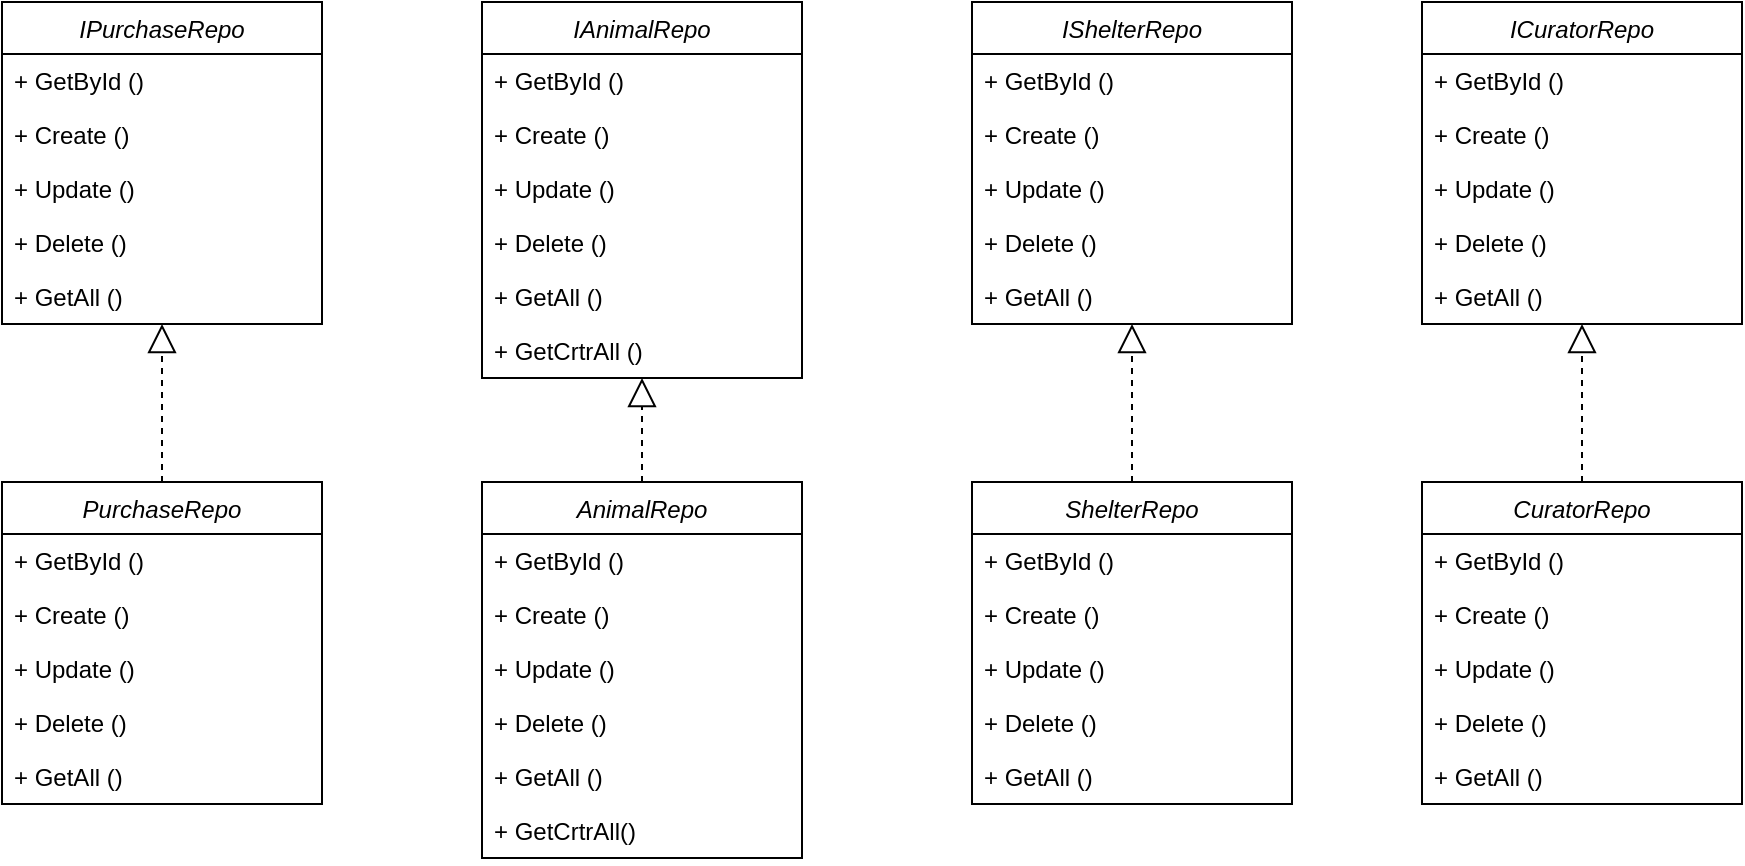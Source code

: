 <mxfile version="21.5.0" type="device">
  <diagram id="e6X06jenNM8Ow558dpSg" name="Page-1">
    <mxGraphModel dx="1900" dy="573" grid="1" gridSize="10" guides="1" tooltips="1" connect="1" arrows="1" fold="1" page="1" pageScale="1" pageWidth="850" pageHeight="1100" math="0" shadow="0">
      <root>
        <mxCell id="0" />
        <mxCell id="1" parent="0" />
        <mxCell id="40" value="IShelterRepo" style="swimlane;fontStyle=2;align=center;verticalAlign=top;childLayout=stackLayout;horizontal=1;startSize=26;horizontalStack=0;resizeParent=1;resizeLast=0;collapsible=1;marginBottom=0;rounded=0;shadow=0;strokeWidth=1;" parent="1" vertex="1">
          <mxGeometry x="345" y="650" width="160" height="161" as="geometry">
            <mxRectangle x="220" y="120" width="160" height="26" as="alternateBounds" />
          </mxGeometry>
        </mxCell>
        <mxCell id="41" value="+ GetById ()" style="text;align=left;verticalAlign=top;spacingLeft=4;spacingRight=4;overflow=hidden;rotatable=0;points=[[0,0.5],[1,0.5]];portConstraint=eastwest;rounded=0;shadow=0;html=0;" parent="40" vertex="1">
          <mxGeometry y="26" width="160" height="27" as="geometry" />
        </mxCell>
        <mxCell id="45" value="+ Create ()" style="text;align=left;verticalAlign=top;spacingLeft=4;spacingRight=4;overflow=hidden;rotatable=0;points=[[0,0.5],[1,0.5]];portConstraint=eastwest;rounded=0;shadow=0;html=0;" parent="40" vertex="1">
          <mxGeometry y="53" width="160" height="27" as="geometry" />
        </mxCell>
        <mxCell id="44" value="+ Update ()" style="text;align=left;verticalAlign=top;spacingLeft=4;spacingRight=4;overflow=hidden;rotatable=0;points=[[0,0.5],[1,0.5]];portConstraint=eastwest;rounded=0;shadow=0;html=0;" parent="40" vertex="1">
          <mxGeometry y="80" width="160" height="27" as="geometry" />
        </mxCell>
        <mxCell id="43" value="+ Delete ()" style="text;align=left;verticalAlign=top;spacingLeft=4;spacingRight=4;overflow=hidden;rotatable=0;points=[[0,0.5],[1,0.5]];portConstraint=eastwest;rounded=0;shadow=0;html=0;" parent="40" vertex="1">
          <mxGeometry y="107" width="160" height="27" as="geometry" />
        </mxCell>
        <mxCell id="46" value="+ GetAll ()" style="text;align=left;verticalAlign=top;spacingLeft=4;spacingRight=4;overflow=hidden;rotatable=0;points=[[0,0.5],[1,0.5]];portConstraint=eastwest;rounded=0;shadow=0;html=0;" parent="40" vertex="1">
          <mxGeometry y="134" width="160" height="27" as="geometry" />
        </mxCell>
        <mxCell id="47" value="ShelterRepo" style="swimlane;fontStyle=2;align=center;verticalAlign=top;childLayout=stackLayout;horizontal=1;startSize=26;horizontalStack=0;resizeParent=1;resizeLast=0;collapsible=1;marginBottom=0;rounded=0;shadow=0;strokeWidth=1;" parent="1" vertex="1">
          <mxGeometry x="345" y="890" width="160" height="161" as="geometry">
            <mxRectangle x="220" y="120" width="160" height="26" as="alternateBounds" />
          </mxGeometry>
        </mxCell>
        <mxCell id="53" value="+ GetById ()" style="text;align=left;verticalAlign=top;spacingLeft=4;spacingRight=4;overflow=hidden;rotatable=0;points=[[0,0.5],[1,0.5]];portConstraint=eastwest;rounded=0;shadow=0;html=0;" parent="47" vertex="1">
          <mxGeometry y="26" width="160" height="27" as="geometry" />
        </mxCell>
        <mxCell id="51" value="+ Create ()" style="text;align=left;verticalAlign=top;spacingLeft=4;spacingRight=4;overflow=hidden;rotatable=0;points=[[0,0.5],[1,0.5]];portConstraint=eastwest;rounded=0;shadow=0;html=0;" parent="47" vertex="1">
          <mxGeometry y="53" width="160" height="27" as="geometry" />
        </mxCell>
        <mxCell id="50" value="+ Update ()" style="text;align=left;verticalAlign=top;spacingLeft=4;spacingRight=4;overflow=hidden;rotatable=0;points=[[0,0.5],[1,0.5]];portConstraint=eastwest;rounded=0;shadow=0;html=0;" parent="47" vertex="1">
          <mxGeometry y="80" width="160" height="27" as="geometry" />
        </mxCell>
        <mxCell id="49" value="+ Delete ()" style="text;align=left;verticalAlign=top;spacingLeft=4;spacingRight=4;overflow=hidden;rotatable=0;points=[[0,0.5],[1,0.5]];portConstraint=eastwest;rounded=0;shadow=0;html=0;" parent="47" vertex="1">
          <mxGeometry y="107" width="160" height="27" as="geometry" />
        </mxCell>
        <mxCell id="52" value="+ GetAll ()" style="text;align=left;verticalAlign=top;spacingLeft=4;spacingRight=4;overflow=hidden;rotatable=0;points=[[0,0.5],[1,0.5]];portConstraint=eastwest;rounded=0;shadow=0;html=0;" parent="47" vertex="1">
          <mxGeometry y="134" width="160" height="27" as="geometry" />
        </mxCell>
        <mxCell id="54" value="" style="endArrow=block;dashed=1;endFill=0;endSize=12;html=1;entryX=0.5;entryY=1;entryDx=0;entryDy=0;exitX=0.5;exitY=0;exitDx=0;exitDy=0;" parent="1" source="47" target="40" edge="1">
          <mxGeometry width="160" relative="1" as="geometry">
            <mxPoint x="525" y="920" as="sourcePoint" />
            <mxPoint x="685" y="920" as="targetPoint" />
          </mxGeometry>
        </mxCell>
        <mxCell id="56" value="ICuratorRepo" style="swimlane;fontStyle=2;align=center;verticalAlign=top;childLayout=stackLayout;horizontal=1;startSize=26;horizontalStack=0;resizeParent=1;resizeLast=0;collapsible=1;marginBottom=0;rounded=0;shadow=0;strokeWidth=1;" parent="1" vertex="1">
          <mxGeometry x="570" y="650" width="160" height="161" as="geometry">
            <mxRectangle x="220" y="120" width="160" height="26" as="alternateBounds" />
          </mxGeometry>
        </mxCell>
        <mxCell id="57" value="+ GetById ()" style="text;align=left;verticalAlign=top;spacingLeft=4;spacingRight=4;overflow=hidden;rotatable=0;points=[[0,0.5],[1,0.5]];portConstraint=eastwest;rounded=0;shadow=0;html=0;" parent="56" vertex="1">
          <mxGeometry y="26" width="160" height="27" as="geometry" />
        </mxCell>
        <mxCell id="61" value="+ Create ()" style="text;align=left;verticalAlign=top;spacingLeft=4;spacingRight=4;overflow=hidden;rotatable=0;points=[[0,0.5],[1,0.5]];portConstraint=eastwest;rounded=0;shadow=0;html=0;" parent="56" vertex="1">
          <mxGeometry y="53" width="160" height="27" as="geometry" />
        </mxCell>
        <mxCell id="60" value="+ Update ()" style="text;align=left;verticalAlign=top;spacingLeft=4;spacingRight=4;overflow=hidden;rotatable=0;points=[[0,0.5],[1,0.5]];portConstraint=eastwest;rounded=0;shadow=0;html=0;" parent="56" vertex="1">
          <mxGeometry y="80" width="160" height="27" as="geometry" />
        </mxCell>
        <mxCell id="59" value="+ Delete ()" style="text;align=left;verticalAlign=top;spacingLeft=4;spacingRight=4;overflow=hidden;rotatable=0;points=[[0,0.5],[1,0.5]];portConstraint=eastwest;rounded=0;shadow=0;html=0;" parent="56" vertex="1">
          <mxGeometry y="107" width="160" height="27" as="geometry" />
        </mxCell>
        <mxCell id="62" value="+ GetAll ()" style="text;align=left;verticalAlign=top;spacingLeft=4;spacingRight=4;overflow=hidden;rotatable=0;points=[[0,0.5],[1,0.5]];portConstraint=eastwest;rounded=0;shadow=0;html=0;" parent="56" vertex="1">
          <mxGeometry y="134" width="160" height="27" as="geometry" />
        </mxCell>
        <mxCell id="63" value="CuratorRepo" style="swimlane;fontStyle=2;align=center;verticalAlign=top;childLayout=stackLayout;horizontal=1;startSize=26;horizontalStack=0;resizeParent=1;resizeLast=0;collapsible=1;marginBottom=0;rounded=0;shadow=0;strokeWidth=1;" parent="1" vertex="1">
          <mxGeometry x="570" y="890" width="160" height="161" as="geometry">
            <mxRectangle x="220" y="120" width="160" height="26" as="alternateBounds" />
          </mxGeometry>
        </mxCell>
        <mxCell id="64" value="+ GetById ()" style="text;align=left;verticalAlign=top;spacingLeft=4;spacingRight=4;overflow=hidden;rotatable=0;points=[[0,0.5],[1,0.5]];portConstraint=eastwest;rounded=0;shadow=0;html=0;" parent="63" vertex="1">
          <mxGeometry y="26" width="160" height="27" as="geometry" />
        </mxCell>
        <mxCell id="68" value="+ Create ()" style="text;align=left;verticalAlign=top;spacingLeft=4;spacingRight=4;overflow=hidden;rotatable=0;points=[[0,0.5],[1,0.5]];portConstraint=eastwest;rounded=0;shadow=0;html=0;" parent="63" vertex="1">
          <mxGeometry y="53" width="160" height="27" as="geometry" />
        </mxCell>
        <mxCell id="67" value="+ Update ()" style="text;align=left;verticalAlign=top;spacingLeft=4;spacingRight=4;overflow=hidden;rotatable=0;points=[[0,0.5],[1,0.5]];portConstraint=eastwest;rounded=0;shadow=0;html=0;" parent="63" vertex="1">
          <mxGeometry y="80" width="160" height="27" as="geometry" />
        </mxCell>
        <mxCell id="66" value="+ Delete ()" style="text;align=left;verticalAlign=top;spacingLeft=4;spacingRight=4;overflow=hidden;rotatable=0;points=[[0,0.5],[1,0.5]];portConstraint=eastwest;rounded=0;shadow=0;html=0;" parent="63" vertex="1">
          <mxGeometry y="107" width="160" height="27" as="geometry" />
        </mxCell>
        <mxCell id="69" value="+ GetAll ()" style="text;align=left;verticalAlign=top;spacingLeft=4;spacingRight=4;overflow=hidden;rotatable=0;points=[[0,0.5],[1,0.5]];portConstraint=eastwest;rounded=0;shadow=0;html=0;" parent="63" vertex="1">
          <mxGeometry y="134" width="160" height="27" as="geometry" />
        </mxCell>
        <mxCell id="70" value="" style="endArrow=block;dashed=1;endFill=0;endSize=12;html=1;entryX=0.5;entryY=1;entryDx=0;entryDy=0;exitX=0.5;exitY=0;exitDx=0;exitDy=0;" parent="1" source="63" target="56" edge="1">
          <mxGeometry width="160" relative="1" as="geometry">
            <mxPoint x="750" y="920" as="sourcePoint" />
            <mxPoint x="910" y="920" as="targetPoint" />
          </mxGeometry>
        </mxCell>
        <mxCell id="72" value="IAnimalRepo" style="swimlane;fontStyle=2;align=center;verticalAlign=top;childLayout=stackLayout;horizontal=1;startSize=26;horizontalStack=0;resizeParent=1;resizeLast=0;collapsible=1;marginBottom=0;rounded=0;shadow=0;strokeWidth=1;" parent="1" vertex="1">
          <mxGeometry x="100" y="650" width="160" height="188" as="geometry">
            <mxRectangle x="220" y="120" width="160" height="26" as="alternateBounds" />
          </mxGeometry>
        </mxCell>
        <mxCell id="78" value="+ GetById ()" style="text;align=left;verticalAlign=top;spacingLeft=4;spacingRight=4;overflow=hidden;rotatable=0;points=[[0,0.5],[1,0.5]];portConstraint=eastwest;rounded=0;shadow=0;html=0;" parent="72" vertex="1">
          <mxGeometry y="26" width="160" height="27" as="geometry" />
        </mxCell>
        <mxCell id="76" value="+ Create ()" style="text;align=left;verticalAlign=top;spacingLeft=4;spacingRight=4;overflow=hidden;rotatable=0;points=[[0,0.5],[1,0.5]];portConstraint=eastwest;rounded=0;shadow=0;html=0;" parent="72" vertex="1">
          <mxGeometry y="53" width="160" height="27" as="geometry" />
        </mxCell>
        <mxCell id="75" value="+ Update ()" style="text;align=left;verticalAlign=top;spacingLeft=4;spacingRight=4;overflow=hidden;rotatable=0;points=[[0,0.5],[1,0.5]];portConstraint=eastwest;rounded=0;shadow=0;html=0;" parent="72" vertex="1">
          <mxGeometry y="80" width="160" height="27" as="geometry" />
        </mxCell>
        <mxCell id="74" value="+ Delete ()" style="text;align=left;verticalAlign=top;spacingLeft=4;spacingRight=4;overflow=hidden;rotatable=0;points=[[0,0.5],[1,0.5]];portConstraint=eastwest;rounded=0;shadow=0;html=0;" parent="72" vertex="1">
          <mxGeometry y="107" width="160" height="27" as="geometry" />
        </mxCell>
        <mxCell id="77" value="+ GetAll ()" style="text;align=left;verticalAlign=top;spacingLeft=4;spacingRight=4;overflow=hidden;rotatable=0;points=[[0,0.5],[1,0.5]];portConstraint=eastwest;rounded=0;shadow=0;html=0;" parent="72" vertex="1">
          <mxGeometry y="134" width="160" height="27" as="geometry" />
        </mxCell>
        <mxCell id="cH7xtkZahAQDx5wF-E2J-87" value="+ GetCrtrAll ()" style="text;align=left;verticalAlign=top;spacingLeft=4;spacingRight=4;overflow=hidden;rotatable=0;points=[[0,0.5],[1,0.5]];portConstraint=eastwest;rounded=0;shadow=0;html=0;" parent="72" vertex="1">
          <mxGeometry y="161" width="160" height="27" as="geometry" />
        </mxCell>
        <mxCell id="79" value="AnimalRepo" style="swimlane;fontStyle=2;align=center;verticalAlign=top;childLayout=stackLayout;horizontal=1;startSize=26;horizontalStack=0;resizeParent=1;resizeLast=0;collapsible=1;marginBottom=0;rounded=0;shadow=0;strokeWidth=1;" parent="1" vertex="1">
          <mxGeometry x="100" y="890" width="160" height="188" as="geometry">
            <mxRectangle x="220" y="120" width="160" height="26" as="alternateBounds" />
          </mxGeometry>
        </mxCell>
        <mxCell id="85" value="+ GetById ()" style="text;align=left;verticalAlign=top;spacingLeft=4;spacingRight=4;overflow=hidden;rotatable=0;points=[[0,0.5],[1,0.5]];portConstraint=eastwest;rounded=0;shadow=0;html=0;" parent="79" vertex="1">
          <mxGeometry y="26" width="160" height="27" as="geometry" />
        </mxCell>
        <mxCell id="83" value="+ Create ()" style="text;align=left;verticalAlign=top;spacingLeft=4;spacingRight=4;overflow=hidden;rotatable=0;points=[[0,0.5],[1,0.5]];portConstraint=eastwest;rounded=0;shadow=0;html=0;" parent="79" vertex="1">
          <mxGeometry y="53" width="160" height="27" as="geometry" />
        </mxCell>
        <mxCell id="82" value="+ Update ()" style="text;align=left;verticalAlign=top;spacingLeft=4;spacingRight=4;overflow=hidden;rotatable=0;points=[[0,0.5],[1,0.5]];portConstraint=eastwest;rounded=0;shadow=0;html=0;" parent="79" vertex="1">
          <mxGeometry y="80" width="160" height="27" as="geometry" />
        </mxCell>
        <mxCell id="81" value="+ Delete ()" style="text;align=left;verticalAlign=top;spacingLeft=4;spacingRight=4;overflow=hidden;rotatable=0;points=[[0,0.5],[1,0.5]];portConstraint=eastwest;rounded=0;shadow=0;html=0;" parent="79" vertex="1">
          <mxGeometry y="107" width="160" height="27" as="geometry" />
        </mxCell>
        <mxCell id="84" value="+ GetAll ()" style="text;align=left;verticalAlign=top;spacingLeft=4;spacingRight=4;overflow=hidden;rotatable=0;points=[[0,0.5],[1,0.5]];portConstraint=eastwest;rounded=0;shadow=0;html=0;" parent="79" vertex="1">
          <mxGeometry y="134" width="160" height="27" as="geometry" />
        </mxCell>
        <mxCell id="cH7xtkZahAQDx5wF-E2J-88" value="+ GetCrtrAll()" style="text;align=left;verticalAlign=top;spacingLeft=4;spacingRight=4;overflow=hidden;rotatable=0;points=[[0,0.5],[1,0.5]];portConstraint=eastwest;rounded=0;shadow=0;html=0;" parent="79" vertex="1">
          <mxGeometry y="161" width="160" height="27" as="geometry" />
        </mxCell>
        <mxCell id="86" value="" style="endArrow=block;dashed=1;endFill=0;endSize=12;html=1;entryX=0.5;entryY=1;entryDx=0;entryDy=0;exitX=0.5;exitY=0;exitDx=0;exitDy=0;" parent="1" source="79" target="72" edge="1">
          <mxGeometry width="160" relative="1" as="geometry">
            <mxPoint x="280" y="910" as="sourcePoint" />
            <mxPoint x="440" y="910" as="targetPoint" />
          </mxGeometry>
        </mxCell>
        <mxCell id="p2hM-GvdUSUydcueN7cy-90" value="IPurchaseRepo" style="swimlane;fontStyle=2;align=center;verticalAlign=top;childLayout=stackLayout;horizontal=1;startSize=26;horizontalStack=0;resizeParent=1;resizeLast=0;collapsible=1;marginBottom=0;rounded=0;shadow=0;strokeWidth=1;" parent="1" vertex="1">
          <mxGeometry x="-140" y="650" width="160" height="161" as="geometry">
            <mxRectangle x="220" y="120" width="160" height="26" as="alternateBounds" />
          </mxGeometry>
        </mxCell>
        <mxCell id="p2hM-GvdUSUydcueN7cy-91" value="+ GetById ()" style="text;align=left;verticalAlign=top;spacingLeft=4;spacingRight=4;overflow=hidden;rotatable=0;points=[[0,0.5],[1,0.5]];portConstraint=eastwest;rounded=0;shadow=0;html=0;" parent="p2hM-GvdUSUydcueN7cy-90" vertex="1">
          <mxGeometry y="26" width="160" height="27" as="geometry" />
        </mxCell>
        <mxCell id="p2hM-GvdUSUydcueN7cy-92" value="+ Create ()" style="text;align=left;verticalAlign=top;spacingLeft=4;spacingRight=4;overflow=hidden;rotatable=0;points=[[0,0.5],[1,0.5]];portConstraint=eastwest;rounded=0;shadow=0;html=0;" parent="p2hM-GvdUSUydcueN7cy-90" vertex="1">
          <mxGeometry y="53" width="160" height="27" as="geometry" />
        </mxCell>
        <mxCell id="p2hM-GvdUSUydcueN7cy-93" value="+ Update ()" style="text;align=left;verticalAlign=top;spacingLeft=4;spacingRight=4;overflow=hidden;rotatable=0;points=[[0,0.5],[1,0.5]];portConstraint=eastwest;rounded=0;shadow=0;html=0;" parent="p2hM-GvdUSUydcueN7cy-90" vertex="1">
          <mxGeometry y="80" width="160" height="27" as="geometry" />
        </mxCell>
        <mxCell id="p2hM-GvdUSUydcueN7cy-94" value="+ Delete ()" style="text;align=left;verticalAlign=top;spacingLeft=4;spacingRight=4;overflow=hidden;rotatable=0;points=[[0,0.5],[1,0.5]];portConstraint=eastwest;rounded=0;shadow=0;html=0;" parent="p2hM-GvdUSUydcueN7cy-90" vertex="1">
          <mxGeometry y="107" width="160" height="27" as="geometry" />
        </mxCell>
        <mxCell id="p2hM-GvdUSUydcueN7cy-95" value="+ GetAll ()" style="text;align=left;verticalAlign=top;spacingLeft=4;spacingRight=4;overflow=hidden;rotatable=0;points=[[0,0.5],[1,0.5]];portConstraint=eastwest;rounded=0;shadow=0;html=0;" parent="p2hM-GvdUSUydcueN7cy-90" vertex="1">
          <mxGeometry y="134" width="160" height="27" as="geometry" />
        </mxCell>
        <mxCell id="p2hM-GvdUSUydcueN7cy-96" value="PurchaseRepo" style="swimlane;fontStyle=2;align=center;verticalAlign=top;childLayout=stackLayout;horizontal=1;startSize=26;horizontalStack=0;resizeParent=1;resizeLast=0;collapsible=1;marginBottom=0;rounded=0;shadow=0;strokeWidth=1;" parent="1" vertex="1">
          <mxGeometry x="-140" y="890" width="160" height="161" as="geometry">
            <mxRectangle x="220" y="120" width="160" height="26" as="alternateBounds" />
          </mxGeometry>
        </mxCell>
        <mxCell id="p2hM-GvdUSUydcueN7cy-97" value="+ GetById ()" style="text;align=left;verticalAlign=top;spacingLeft=4;spacingRight=4;overflow=hidden;rotatable=0;points=[[0,0.5],[1,0.5]];portConstraint=eastwest;rounded=0;shadow=0;html=0;" parent="p2hM-GvdUSUydcueN7cy-96" vertex="1">
          <mxGeometry y="26" width="160" height="27" as="geometry" />
        </mxCell>
        <mxCell id="p2hM-GvdUSUydcueN7cy-98" value="+ Create ()" style="text;align=left;verticalAlign=top;spacingLeft=4;spacingRight=4;overflow=hidden;rotatable=0;points=[[0,0.5],[1,0.5]];portConstraint=eastwest;rounded=0;shadow=0;html=0;" parent="p2hM-GvdUSUydcueN7cy-96" vertex="1">
          <mxGeometry y="53" width="160" height="27" as="geometry" />
        </mxCell>
        <mxCell id="p2hM-GvdUSUydcueN7cy-99" value="+ Update ()" style="text;align=left;verticalAlign=top;spacingLeft=4;spacingRight=4;overflow=hidden;rotatable=0;points=[[0,0.5],[1,0.5]];portConstraint=eastwest;rounded=0;shadow=0;html=0;" parent="p2hM-GvdUSUydcueN7cy-96" vertex="1">
          <mxGeometry y="80" width="160" height="27" as="geometry" />
        </mxCell>
        <mxCell id="p2hM-GvdUSUydcueN7cy-100" value="+ Delete ()" style="text;align=left;verticalAlign=top;spacingLeft=4;spacingRight=4;overflow=hidden;rotatable=0;points=[[0,0.5],[1,0.5]];portConstraint=eastwest;rounded=0;shadow=0;html=0;" parent="p2hM-GvdUSUydcueN7cy-96" vertex="1">
          <mxGeometry y="107" width="160" height="27" as="geometry" />
        </mxCell>
        <mxCell id="p2hM-GvdUSUydcueN7cy-101" value="+ GetAll ()" style="text;align=left;verticalAlign=top;spacingLeft=4;spacingRight=4;overflow=hidden;rotatable=0;points=[[0,0.5],[1,0.5]];portConstraint=eastwest;rounded=0;shadow=0;html=0;" parent="p2hM-GvdUSUydcueN7cy-96" vertex="1">
          <mxGeometry y="134" width="160" height="27" as="geometry" />
        </mxCell>
        <mxCell id="p2hM-GvdUSUydcueN7cy-102" value="" style="endArrow=block;dashed=1;endFill=0;endSize=12;html=1;entryX=0.5;entryY=1;entryDx=0;entryDy=0;exitX=0.5;exitY=0;exitDx=0;exitDy=0;" parent="1" source="p2hM-GvdUSUydcueN7cy-96" target="p2hM-GvdUSUydcueN7cy-90" edge="1">
          <mxGeometry width="160" relative="1" as="geometry">
            <mxPoint x="40" y="910" as="sourcePoint" />
            <mxPoint x="200" y="910" as="targetPoint" />
          </mxGeometry>
        </mxCell>
      </root>
    </mxGraphModel>
  </diagram>
</mxfile>
